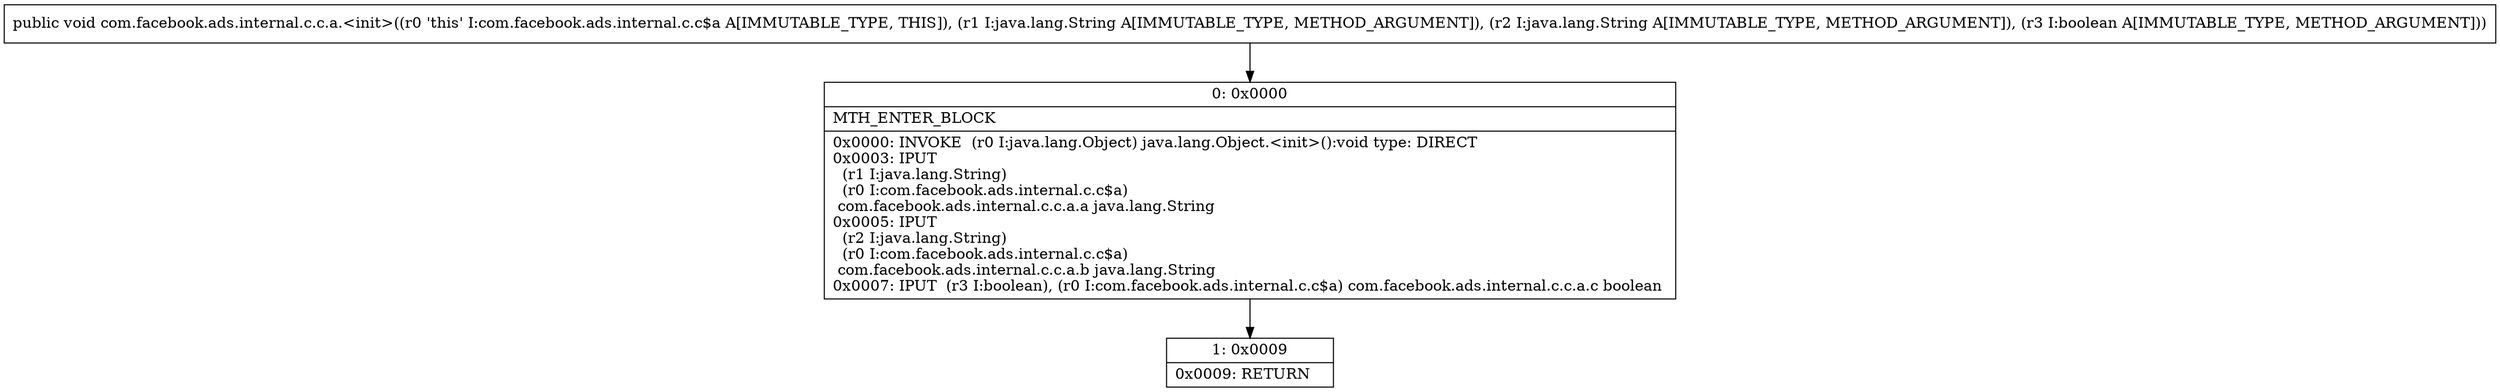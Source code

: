 digraph "CFG forcom.facebook.ads.internal.c.c.a.\<init\>(Ljava\/lang\/String;Ljava\/lang\/String;Z)V" {
Node_0 [shape=record,label="{0\:\ 0x0000|MTH_ENTER_BLOCK\l|0x0000: INVOKE  (r0 I:java.lang.Object) java.lang.Object.\<init\>():void type: DIRECT \l0x0003: IPUT  \l  (r1 I:java.lang.String)\l  (r0 I:com.facebook.ads.internal.c.c$a)\l com.facebook.ads.internal.c.c.a.a java.lang.String \l0x0005: IPUT  \l  (r2 I:java.lang.String)\l  (r0 I:com.facebook.ads.internal.c.c$a)\l com.facebook.ads.internal.c.c.a.b java.lang.String \l0x0007: IPUT  (r3 I:boolean), (r0 I:com.facebook.ads.internal.c.c$a) com.facebook.ads.internal.c.c.a.c boolean \l}"];
Node_1 [shape=record,label="{1\:\ 0x0009|0x0009: RETURN   \l}"];
MethodNode[shape=record,label="{public void com.facebook.ads.internal.c.c.a.\<init\>((r0 'this' I:com.facebook.ads.internal.c.c$a A[IMMUTABLE_TYPE, THIS]), (r1 I:java.lang.String A[IMMUTABLE_TYPE, METHOD_ARGUMENT]), (r2 I:java.lang.String A[IMMUTABLE_TYPE, METHOD_ARGUMENT]), (r3 I:boolean A[IMMUTABLE_TYPE, METHOD_ARGUMENT])) }"];
MethodNode -> Node_0;
Node_0 -> Node_1;
}


